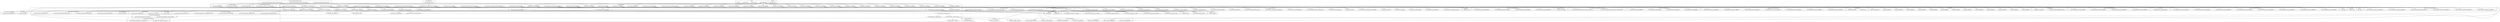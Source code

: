 digraph {
graph [overlap=false]
subgraph cluster_Moose_Meta_Class_Immutable_Trait {
	label="Moose::Meta::Class::Immutable::Trait";
	"Moose::Meta::Class::Immutable::Trait::BEGIN@2";
	"Moose::Meta::Class::Immutable::Trait::BEGIN@10";
	"Moose::Meta::Class::Immutable::Trait::BEGIN@13";
	"Moose::Meta::Class::Immutable::Trait::BEGIN@15";
	"Moose::Meta::Class::Immutable::Trait::BEGIN@9";
	"Moose::Meta::Class::Immutable::Trait::BEGIN@12";
}
subgraph cluster_Moose_Meta_Role_Composite {
	label="Moose::Meta::Role::Composite";
	"Moose::Meta::Role::Composite::name";
}
subgraph cluster_Moose_Meta_Method_Overridden {
	label="Moose::Meta::Method::Overridden";
	"Moose::Meta::Method::Overridden::BEGIN@12";
	"Moose::Meta::Method::Overridden::BEGIN@10";
	"Moose::Meta::Method::Overridden::BEGIN@2";
	"Moose::Meta::Method::Overridden::BEGIN@9";
}
subgraph cluster_List_MoreUtils {
	label="List::MoreUtils";
	"List::MoreUtils::any";
}
subgraph cluster_warnings {
	label="warnings";
	"warnings::import";
}
subgraph cluster_Data_OptList {
	label="Data::OptList";
	"Data::OptList::mkopt";
}
subgraph cluster_Class_MOP_Mixin_HasMethods {
	label="Class::MOP::Mixin::HasMethods";
	"Class::MOP::Mixin::HasMethods::has_method";
	"Class::MOP::Mixin::HasMethods::_add_meta_method";
}
subgraph cluster_Moose_Meta_Role {
	label="Moose::Meta::Role";
	"Moose::Meta::Role::calculate_all_roles";
	"Moose::Meta::Role::excludes_role";
}
subgraph cluster_Moose {
	label="Moose";
	"Moose::init_meta";
	"Moose::BEGIN@28";
	"Moose::has";
	"Moose::extends";
}
subgraph cluster_Moose_Meta_Method_Augmented {
	label="Moose::Meta::Method::Augmented";
	"Moose::Meta::Method::Augmented::BEGIN@12";
	"Moose::Meta::Method::Augmented::BEGIN@9";
	"Moose::Meta::Method::Augmented::BEGIN@2";
	"Moose::Meta::Method::Augmented::BEGIN@10";
}
subgraph cluster_Sub_Install {
	label="Sub::Install";
	"Sub::Install::__ANON__[Sub/Install.pm:284]";
}
subgraph cluster_Class_MOP_Class_Immutable_Moose_Meta_Class {
	label="Class::MOP::Class::Immutable::Moose::Meta::Class";
	"Class::MOP::Class::Immutable::Moose::Meta::Class::calculate_all_roles";
	"Class::MOP::Class::Immutable::Moose::Meta::Class::linearized_isa";
}
subgraph cluster_Moose_Meta_Method_Meta {
	label="Moose::Meta::Method::Meta";
	"Moose::Meta::Method::Meta::BEGIN@10";
	"Moose::Meta::Method::Meta::BEGIN@13";
	"Moose::Meta::Method::Meta::BEGIN@3";
	"Moose::Meta::Method::Meta::BEGIN@11";
}
subgraph cluster_Moose_Meta_Method_Constructor {
	label="Moose::Meta::Method::Constructor";
	"Moose::Meta::Method::Constructor::BEGIN@11";
	"Moose::Meta::Method::Constructor::BEGIN@3";
	"Moose::Meta::Method::Constructor::BEGIN@18";
	"Moose::Meta::Method::Constructor::BEGIN@13";
	"Moose::Meta::Method::Constructor::BEGIN@10";
	"Moose::Meta::Method::Constructor::BEGIN@16";
	"Moose::Meta::Method::Constructor::BEGIN@14";
	"Moose::Meta::Method::Constructor::BEGIN@15";
}
subgraph cluster_Moose_Meta_Mixin_AttributeCore {
	label="Moose::Meta::Mixin::AttributeCore";
	"Moose::Meta::Mixin::AttributeCore::has_trigger";
	"Moose::Meta::Mixin::AttributeCore::type_constraint";
	"Moose::Meta::Mixin::AttributeCore::is_required";
	"Moose::Meta::Mixin::AttributeCore::is_lazy";
}
subgraph cluster_metaclass {
	label="metaclass";
	"metaclass::import";
}
subgraph cluster_Scalar_Util {
	label="Scalar::Util";
	"Scalar::Util::blessed";
}
subgraph cluster_UNIVERSAL {
	label="UNIVERSAL";
	"UNIVERSAL::isa";
	"UNIVERSAL::can";
}
subgraph cluster_Moose_Meta_Class {
	label="Moose::Meta::Class";
	"Moose::Meta::Class::_inline_params";
	"Moose::Meta::Class::_inline_check_required_attr";
	"Moose::Meta::Class::_base_metaclasses";
	"Moose::Meta::Class::BEGIN@13";
	"Moose::Meta::Class::initialize";
	"Moose::Meta::Class::_anon_package_prefix";
	"Moose::Meta::Class::error_class";
	"Moose::Meta::Class::CORE:match";
	"Moose::Meta::Class::add_attribute";
	"Moose::Meta::Class::calculate_all_roles";
	"Moose::Meta::Class::BEGIN@22";
	"Moose::Meta::Class::__ANON__[Moose/Meta/Class.pm:37]";
	"Moose::Meta::Class::_inline_triggers";
	"Moose::Meta::Class::_process_attribute";
	"Moose::Meta::Class::excludes_role";
	"Moose::Meta::Class::_immutable_options";
	"Moose::Meta::Class::BEGIN@23";
	"Moose::Meta::Class::calculate_all_roles_with_inheritance";
	"Moose::Meta::Class::BEGIN@27";
	"Moose::Meta::Class::_inline_init_attr_from_constructor";
	"Moose::Meta::Class::BEGIN@3";
	"Moose::Meta::Class::BEGIN@18";
	"Moose::Meta::Class::_call_all_triggers";
	"Moose::Meta::Class::_inline_extra_init";
	"Moose::Meta::Class::_inline_throw_error";
	"Moose::Meta::Class::BEGIN@26";
	"Moose::Meta::Class::_get_role_applications";
	"Moose::Meta::Class::_process_new_attribute";
	"Moose::Meta::Class::add_role";
	"Moose::Meta::Class::_inline_raise_error";
	"Moose::Meta::Class::__ANON__[Moose/Meta/Class.pm:43]";
	"Moose::Meta::Class::new_object";
	"Moose::Meta::Class::_inline_BUILDALL";
	"Moose::Meta::Class::CORE:subst";
	"Moose::Meta::Class::BEGIN@19";
	"Moose::Meta::Class::create";
	"Moose::Meta::Class::BEGIN@28";
	"Moose::Meta::Class::BEGIN@21";
	"Moose::Meta::Class::BEGIN@14";
	"Moose::Meta::Class::_generate_fallback_constructor";
	"Moose::Meta::Class::BEGIN@15";
	"Moose::Meta::Class::CORE:sort";
	"Moose::Meta::Class::_inline_create_error";
	"Moose::Meta::Class::BEGIN@16";
	"Moose::Meta::Class::BEGIN@25";
	"Moose::Meta::Class::roles";
	"Moose::Meta::Class::_eval_environment";
	"Moose::Meta::Class::add_role_application";
	"Moose::Meta::Class::BEGIN@17";
	"Moose::Meta::Class::BEGIN@24";
	"Moose::Meta::Class::_meta_method_class";
	"Moose::Meta::Class::_inline_init_attr_from_default";
	"Moose::Meta::Class::superclasses";
	"Moose::Meta::Class::BEGIN@10";
	"Moose::Meta::Class::BEGIN@11";
	"Moose::Meta::Class::_inline_slot_initializer";
	"Moose::Meta::Class::_inline_BUILDARGS";
	"Moose::Meta::Class::_anon_cache_key";
	"Moose::Meta::Class::BEGIN@31";
	"Moose::Meta::Class::_fixup_attributes_after_rebless";
	"Moose::Meta::Class::BEGIN@29";
}
subgraph cluster_Moose_Meta_Method_Destructor {
	label="Moose::Meta::Method::Destructor";
	"Moose::Meta::Method::Destructor::BEGIN@17";
	"Moose::Meta::Method::Destructor::BEGIN@11";
	"Moose::Meta::Method::Destructor::BEGIN@10";
	"Moose::Meta::Method::Destructor::BEGIN@13";
	"Moose::Meta::Method::Destructor::BEGIN@15";
	"Moose::Meta::Method::Destructor::BEGIN@3";
	"Moose::Meta::Method::Destructor::BEGIN@14";
}
subgraph cluster_Class_Load {
	label="Class::Load";
	"Class::Load::load_class";
}
subgraph cluster_Sub_Exporter {
	label="Sub::Exporter";
	"Sub::Exporter::__ANON__[Sub/Exporter.pm:756]";
	"Sub::Exporter::setup_exporter";
}
subgraph cluster_Class_MOP_Object {
	label="Class::MOP::Object";
	"Class::MOP::Object::meta";
}
subgraph cluster_base {
	label="base";
	"base::import";
}
subgraph cluster_strict {
	label="strict";
	"strict::import";
}
subgraph cluster_Moose_Util {
	label="Moose::Util";
	"Moose::Util::BEGIN@17";
	"Moose::Util::apply_all_roles";
	"Moose::Util::BEGIN@13";
	"Moose::Util::BEGIN@12";
	"Moose::Util::BEGIN@20";
	"Moose::Util::BEGIN@2";
	"Moose::Util::BEGIN@9";
	"Moose::Util::BEGIN@14";
	"Moose::Util::BEGIN@10";
	"Moose::Util::BEGIN@16";
	"Moose::Util::BEGIN@15";
	"Moose::Util::BEGIN@21";
	"Moose::Util::BEGIN@19";
	"Moose::Util::BEGIN@18";
}
subgraph cluster_Class_MOP_Class {
	label="Class::MOP::Class";
	"Class::MOP::Class::_check_metaclass_compatibility";
	"Class::MOP::Class::class_precedence_list";
	"Class::MOP::Class::make_immutable";
	"Class::MOP::Class::initialize";
	"Class::MOP::Class::_inline_slot_initializers";
	"Class::MOP::Class::_inline_slot_initializer";
	"Class::MOP::Class::_inline_new_object";
	"Class::MOP::Class::_inline_fallback_constructor";
	"Class::MOP::Class::get_all_attributes";
	"Class::MOP::Class::_base_metaclasses";
	"Class::MOP::Class::_force_rebless_instance";
	"Class::MOP::Class::find_all_methods_by_name";
	"Class::MOP::Class::_superclasses_updated";
	"Class::MOP::Class::_can_fix_metaclass_incompatibility";
	"Class::MOP::Class::create";
	"Class::MOP::Class::find_method_by_name";
	"Class::MOP::Class::superclasses";
	"Class::MOP::Class::_eval_environment";
	"Class::MOP::Class::_fixup_attributes_after_rebless";
	"Class::MOP::Class::new_object";
	"Class::MOP::Class::_immutable_options";
}
subgraph cluster_Class_MOP {
	label="Class::MOP";
	"Class::MOP::class_of";
	"Class::MOP::get_metaclass_by_name";
}
subgraph cluster_Moose_Error_Default {
	label="Moose::Error::Default";
	"Moose::Error::Default::BEGIN@12";
	"Moose::Error::Default::BEGIN@10";
	"Moose::Error::Default::BEGIN@13";
	"Moose::Error::Default::_inline_new";
	"Moose::Error::Default::BEGIN@15";
	"Moose::Error::Default::BEGIN@9";
	"Moose::Error::Default::BEGIN@2";
	"Moose::Error::Default::BEGIN@17";
}
subgraph cluster_Class_MOP_Method_Constructor {
	label="Class::MOP::Method::Constructor";
	"Class::MOP::Method::Constructor::_eval_environment";
}
subgraph cluster_Exporter {
	label="Exporter";
	"Exporter::import";
}
subgraph cluster_Class_MOP_MiniTrait {
	label="Class::MOP::MiniTrait";
	"Class::MOP::MiniTrait::apply";
}
subgraph cluster_Moose_Object {
	label="Moose::Object";
	"Moose::Object::new";
	"Moose::Object::BUILDALL";
}
subgraph cluster_Class_MOP_Class_ {
	label="Class::MOP::Class:";
	"Class::MOP::Class:::around";
}
subgraph cluster_Class_MOP_Package {
	label="Class::MOP::Package";
	"Class::MOP::Package::name";
	"Class::MOP::Package::create";
	"Class::MOP::Package::create_anon";
}
subgraph cluster_Moose_Meta_Attribute {
	label="Moose::Meta::Attribute";
	"Moose::Meta::Attribute::_inline_throw_error";
	"Moose::Meta::Attribute::_check_associated_methods";
	"Moose::Meta::Attribute::_inline_set_value";
	"Moose::Meta::Attribute::interpolate_class_and_new";
}
subgraph cluster_Class_MOP_Mixin_AttributeCore {
	label="Class::MOP::Mixin::AttributeCore";
	"Class::MOP::Mixin::AttributeCore::has_default";
	"Class::MOP::Mixin::AttributeCore::default";
	"Class::MOP::Mixin::AttributeCore::name";
	"Class::MOP::Mixin::AttributeCore::init_arg";
	"Class::MOP::Mixin::AttributeCore::has_builder";
	"Class::MOP::Mixin::AttributeCore::has_initializer";
}
subgraph cluster_Class_MOP_Mixin_HasAttributes {
	label="Class::MOP::Mixin::HasAttributes";
	"Class::MOP::Mixin::HasAttributes::add_attribute";
	"Class::MOP::Mixin::HasAttributes::attribute_metaclass";
}
subgraph cluster_Class_MOP_Method {
	label="Class::MOP::Method";
	"Class::MOP::Method::body";
}
subgraph cluster_Moose_Meta_TypeConstraint {
	label="Moose::Meta::TypeConstraint";
	"Moose::Meta::TypeConstraint::has_message";
	"Moose::Meta::TypeConstraint::_compiled_type_constraint";
	"Moose::Meta::TypeConstraint::has_coercion";
	"Moose::Meta::TypeConstraint::inline_environment";
	"Moose::Meta::TypeConstraint::_default_message";
}
subgraph cluster_Moose_Meta_Role_Application_ToClass {
	label="Moose::Meta::Role::Application::ToClass";
	"Moose::Meta::Role::Application::ToClass::check_role_exclusions";
	"Moose::Meta::Role::Application::ToClass::apply";
	"Moose::Meta::Role::Application::ToClass::apply_attributes";
}
"Moose::Meta::Class::BEGIN@28" -> "Sub::Exporter::__ANON__[Sub/Exporter.pm:756]";
"Moose::Meta::Class::BEGIN@25" -> "Moose::Meta::Method::Constructor::BEGIN@3";
"Moose::Meta::Class::_inline_check_required_attr" -> "Class::MOP::Mixin::AttributeCore::has_default";
"Moose::BEGIN@28" -> "Moose::Meta::Class::BEGIN@22";
"Class::MOP::Mixin::AttributeCore::default" -> "Moose::Meta::Class::__ANON__[Moose/Meta/Class.pm:37]";
"Moose::Meta::Class::_inline_extra_init" -> "Moose::Meta::Class::_inline_triggers";
"Moose::Meta::Class::BEGIN@26" -> "Moose::Meta::Method::Destructor::BEGIN@17";
"Moose::Meta::Class::create" -> "Moose::Util::apply_all_roles";
"Moose::Meta::Class::_inline_BUILDALL" -> "Class::MOP::Class::find_all_methods_by_name";
"Moose::BEGIN@28" -> "Moose::Meta::Class::BEGIN@27";
"Moose::Meta::Class::_inline_init_attr_from_default" -> "Moose::Meta::Mixin::AttributeCore::is_lazy";
"Moose::Meta::Class::BEGIN@13" -> "Exporter::import";
"Moose::Meta::Class::BEGIN@19" -> "Exporter::import";
"Moose::Meta::Class::BEGIN@15" -> "Exporter::import";
"Moose::Meta::Class::BEGIN@17" -> "Exporter::import";
"Moose::Meta::Class::BEGIN@18" -> "Exporter::import";
"Moose::BEGIN@28" -> "Moose::Meta::Class::BEGIN@3";
"Moose::Meta::Class::_inline_create_error" -> "Class::Load::load_class";
"Moose::Meta::Class::superclasses" -> "Class::Load::load_class";
"Moose::Meta::Class::add_attribute" -> "Moose::Meta::Attribute::_check_associated_methods";
"Moose::Meta::Class::create" -> "Class::MOP::Class::create";
"Moose::Meta::Class::calculate_all_roles" -> "Moose::Meta::Role::calculate_all_roles";
"Moose::Meta::Class::_eval_environment" -> "Class::MOP::Class::_eval_environment";
"Moose::Meta::Class::_inline_create_error" -> "Moose::Error::Default::_inline_new";
"Moose::Meta::Class::excludes_role" -> "Moose::Meta::Role::excludes_role";
"Moose::Meta::Class::BEGIN@27" -> "Moose::Meta::Method::Meta::BEGIN@11";
"Moose::BEGIN@28" -> "Moose::Meta::Class::BEGIN@21";
"Moose::Meta::Class::BEGIN@28" -> "Moose::Util::BEGIN@21";
"Moose::Meta::Class::BEGIN@23" -> "Moose::Error::Default::BEGIN@17";
"Moose::Meta::Class::BEGIN@23" -> "Moose::Error::Default::BEGIN@10";
"Moose::BEGIN@28" -> "Moose::Meta::Class::BEGIN@16";
"Moose::Meta::Class::BEGIN@28" -> "Moose::Util::BEGIN@17";
"Moose::Meta::Role::Application::ToClass::apply" -> "Moose::Meta::Class::add_role_application";
"Moose::Meta::Class::_process_new_attribute" -> "Moose::Meta::Attribute::interpolate_class_and_new";
"Class::MOP::Class::_inline_slot_initializer" -> "Moose::Meta::Class::_inline_init_attr_from_default";
"Moose::Meta::Class::BEGIN@25" -> "Moose::Meta::Method::Constructor::BEGIN@16";
"Moose::Meta::Class::_inline_slot_initializer" -> "Moose::Meta::Class::_inline_check_required_attr";
"Moose::Meta::Class::_inline_triggers" -> "Class::MOP::Class::get_all_attributes";
"Moose::Meta::Class::_eval_environment" -> "Class::MOP::Class::get_all_attributes";
"Moose::Meta::Class::_call_all_triggers" -> "Class::MOP::Class::get_all_attributes";
"Moose::Meta::Class::add_role_application" -> "Scalar::Util::blessed";
"Moose::Meta::Class::_anon_cache_key" -> "Scalar::Util::blessed";
"Moose::Meta::Class::add_attribute" -> "Scalar::Util::blessed";
"Moose::Meta::Class::add_role" -> "Scalar::Util::blessed";
"Moose::Meta::Class::BEGIN@23" -> "Moose::Error::Default::BEGIN@13";
"Moose::Meta::Class::BEGIN@28" -> "Moose::Util::BEGIN@20";
"Moose::Meta::Class::superclasses" -> "Class::MOP::Class::superclasses";
"Moose::Meta::Class::BEGIN@28" -> "Moose::Util::BEGIN@10";
"Moose::Meta::Class::_inline_create_error" -> "Class::MOP::Object::meta";
"Moose::BEGIN@28" -> "Moose::Meta::Class::BEGIN@19";
"Moose::BEGIN@28" -> "Moose::Meta::Class::BEGIN@15";
"Moose::Meta::Class::calculate_all_roles_with_inheritance" -> "Class::MOP::Class::Immutable::Moose::Meta::Class::linearized_isa";
"Moose::BEGIN@28" -> "Moose::Meta::Class::BEGIN@25";
"Class::MOP::Method::Constructor::_eval_environment" -> "Moose::Meta::Class::_eval_environment";
"Moose::BEGIN@28" -> "Moose::Meta::Class::BEGIN@10";
"Moose::Meta::Class::BEGIN@26" -> "Moose::Meta::Method::Destructor::BEGIN@13";
"Moose::Meta::Class::excludes_role" -> "Class::MOP::Class::class_precedence_list";
"Class::MOP::Class::_check_metaclass_compatibility" -> "Moose::Meta::Class::_base_metaclasses";
"Class::MOP::Class::_can_fix_metaclass_incompatibility" -> "Moose::Meta::Class::_base_metaclasses";
"metaclass::import" -> "Moose::Meta::Class::initialize";
"Moose::init_meta" -> "Moose::Meta::Class::initialize";
"Class::MOP::Package::create" -> "Moose::Meta::Class::initialize";
"Moose::Meta::Class::_inline_check_required_attr" -> "Class::MOP::Mixin::AttributeCore::has_builder";
"Moose::Meta::Class::excludes_role" -> "Class::MOP::class_of";
"Moose::Meta::Class::calculate_all_roles_with_inheritance" -> "Class::MOP::class_of";
"Moose::Meta::Class::superclasses" -> "Class::MOP::class_of";
"Moose::BEGIN@28" -> "Moose::Meta::Class::BEGIN@23";
"Class::MOP::Class::_inline_slot_initializer" -> "Moose::Meta::Class::_inline_init_attr_from_constructor";
"Moose::Meta::Class::_inline_create_error" -> "Class::MOP::Mixin::HasMethods::has_method";
"Moose::Meta::Class::new_object" -> "Moose::Meta::Class::_call_all_triggers";
"Moose::Meta::Class::_fixup_attributes_after_rebless" -> "Moose::Meta::Class::_call_all_triggers";
"Moose::Meta::Class::_inline_check_required_attr" -> "UNIVERSAL::can";
"Moose::Meta::Class::add_attribute" -> "UNIVERSAL::can";
"Moose::Meta::Class::_inline_triggers" -> "UNIVERSAL::can";
"Moose::Meta::Class::excludes_role" -> "UNIVERSAL::can";
"Moose::Meta::Class::calculate_all_roles_with_inheritance" -> "UNIVERSAL::can";
"Moose::Meta::Class::_call_all_triggers" -> "UNIVERSAL::can";
"Moose::Meta::Class::new_object" -> "UNIVERSAL::can";
"Moose::Meta::Class::_eval_environment" -> "UNIVERSAL::can";
"Moose::Meta::Class::_inline_init_attr_from_default" -> "UNIVERSAL::can";
"Moose::Meta::Class::BEGIN@22" -> "Moose::Meta::Method::Augmented::BEGIN@12";
"Moose::BEGIN@28" -> "Moose::Meta::Class::BEGIN@26";
"Moose::Meta::Class::_immutable_options" -> "Class::MOP::Class::_immutable_options";
"Class::MOP::Mixin::AttributeCore::default" -> "Moose::Meta::Class::__ANON__[Moose/Meta/Class.pm:43]";
"Moose::Meta::Class::BEGIN@28" -> "Moose::Util::BEGIN@12";
"Moose::Meta::Class::_base_metaclasses" -> "Moose::Meta::Class::CORE:subst";
"Moose::Meta::Class::BEGIN@31" -> "base::import";
"Moose::BEGIN@28" -> "Moose::Meta::Class::BEGIN@14";
"Moose::Meta::Class::BEGIN@24" -> "Moose::Meta::Class::Immutable::Trait::BEGIN@10";
"Moose::Meta::Class::_inline_triggers" -> "Moose::Meta::Class::CORE:sort";
"Moose::Meta::Class::_eval_environment" -> "Moose::Meta::Class::CORE:sort";
"Moose::Meta::Class::_anon_cache_key" -> "Moose::Meta::Class::CORE:sort";
"Moose::Meta::Class::_inline_triggers" -> "Moose::Meta::Mixin::AttributeCore::has_trigger";
"Moose::Meta::Class::_call_all_triggers" -> "Moose::Meta::Mixin::AttributeCore::has_trigger";
"Moose::Meta::Class::_eval_environment" -> "Moose::Meta::Mixin::AttributeCore::has_trigger";
"Moose::BEGIN@28" -> "Moose::Meta::Class::BEGIN@17";
"Moose::Meta::Class::BEGIN@11" -> "warnings::import";
"Class::MOP::Class::_check_metaclass_compatibility" -> "Moose::Meta::Class::superclasses";
"Class::MOP::Class::create" -> "Moose::Meta::Class::superclasses";
"Class::MOP::Class::class_precedence_list" -> "Moose::Meta::Class::superclasses";
"Moose::init_meta" -> "Moose::Meta::Class::superclasses";
"Class::MOP::Class:::around" -> "Moose::Meta::Class::superclasses";
"Class::MOP::Class::_superclasses_updated" -> "Moose::Meta::Class::superclasses";
"Moose::extends" -> "Moose::Meta::Class::superclasses";
"Moose::Meta::Class::BEGIN@21" -> "Moose::Meta::Method::Overridden::BEGIN@12";
"Class::MOP::Class::_inline_slot_initializers" -> "Moose::Meta::Class::_inline_slot_initializer";
"Moose::Meta::Class::new_object" -> "Class::MOP::Class::new_object";
"Moose::Meta::Class::_inline_check_required_attr" -> "Moose::Meta::Mixin::AttributeCore::is_required";
"Moose::Meta::Class::BEGIN@26" -> "Moose::Meta::Method::Destructor::BEGIN@14";
"Moose::Meta::Class::BEGIN@25" -> "Moose::Meta::Method::Constructor::BEGIN@15";
"Moose::Meta::Class::_eval_environment" -> "Moose::Meta::TypeConstraint::inline_environment";
"Moose::Meta::Class::_process_new_attribute" -> "Class::MOP::Mixin::HasAttributes::attribute_metaclass";
"Moose::Meta::Class::BEGIN@28" -> "Moose::Util::BEGIN@16";
"Moose::Meta::Class::calculate_all_roles" -> "Class::MOP::Package::name";
"Moose::Meta::Class::calculate_all_roles_with_inheritance" -> "Class::MOP::Package::name";
"Moose::Meta::Class::_anon_cache_key" -> "Class::MOP::Package::name";
"Moose::Meta::Class::BEGIN@23" -> "Moose::Error::Default::BEGIN@9";
"Moose::Meta::Class::add_role_application" -> "Moose::Meta::Class::_get_role_applications";
"Moose::Meta::Class::BEGIN@21" -> "Moose::Meta::Method::Overridden::BEGIN@9";
"Moose::Meta::Role::Application::ToClass::apply" -> "Moose::Meta::Class::add_role";
"Moose::Object::new" -> "Moose::Meta::Class::new_object";
"Moose::Meta::Class::_inline_extra_init" -> "Moose::Meta::Class::_inline_BUILDALL";
"Moose::Meta::Class::initialize" -> "Class::MOP::Class::initialize";
"Moose::Meta::Class::_eval_environment" -> "Moose::Meta::TypeConstraint::_compiled_type_constraint";
"Moose::Meta::Class::new_object" -> "Moose::Object::BUILDALL";
"Moose::Meta::Class::_inline_throw_error" -> "Moose::Meta::Class::_inline_create_error";
"Moose::Meta::Class::BEGIN@22" -> "Moose::Meta::Method::Augmented::BEGIN@9";
"Moose::BEGIN@28" -> "Moose::Meta::Class::BEGIN@11";
"Moose::Meta::Class::_fixup_attributes_after_rebless" -> "Class::MOP::Class::_fixup_attributes_after_rebless";
"Moose::Meta::Class::BEGIN@10" -> "strict::import";
"Moose::Meta::Class::BEGIN@26" -> "Moose::Meta::Method::Destructor::BEGIN@15";
"Moose::Meta::Class::BEGIN@28" -> "Moose::Util::BEGIN@14";
"Moose::BEGIN@28" -> "Moose::Meta::Class::BEGIN@13";
"Moose::Meta::Class::calculate_all_roles_with_inheritance" -> "Class::MOP::Class::Immutable::Moose::Meta::Class::calculate_all_roles";
"Moose::Meta::Class::_inline_slot_initializer" -> "Class::MOP::Class::_inline_slot_initializer";
"Moose::Meta::Class::_process_attribute" -> "Moose::Meta::Class::CORE:match";
"Moose::Meta::Class::BEGIN@25" -> "Moose::Meta::Method::Constructor::BEGIN@14";
"Class::MOP::Class:::around" -> "Moose::Meta::Class::calculate_all_roles";
"Moose::Meta::Class::calculate_all_roles_with_inheritance" -> "Moose::Meta::Class::calculate_all_roles";
"Moose::Meta::Class::BEGIN@26" -> "Moose::Meta::Method::Destructor::BEGIN@10";
"Moose::Meta::Class::BEGIN@25" -> "Moose::Meta::Method::Constructor::BEGIN@10";
"Moose::Meta::Class::BEGIN@28" -> "Moose::Util::BEGIN@19";
"Moose::Meta::Class::_inline_init_attr_from_constructor" -> "Moose::Meta::Attribute::_inline_set_value";
"Moose::Meta::Class::BEGIN@23" -> "Moose::Error::Default::BEGIN@2";
"Moose::Meta::Class::_inline_check_required_attr" -> "Class::MOP::Mixin::AttributeCore::init_arg";
"Moose::Meta::Class::_inline_init_attr_from_constructor" -> "Class::MOP::Mixin::AttributeCore::init_arg";
"Moose::Meta::Class::add_role" -> "Moose::Meta::Class::roles";
"Moose::Meta::Class::excludes_role" -> "Moose::Meta::Class::roles";
"Moose::Meta::Class::calculate_all_roles" -> "Moose::Meta::Class::roles";
"Moose::Meta::Class::BEGIN@28" -> "Moose::Util::BEGIN@9";
"Moose::BEGIN@28" -> "Moose::Meta::Class::BEGIN@29";
"Moose::Meta::Class::BEGIN@23" -> "Moose::Error::Default::BEGIN@15";
"Moose::Meta::Class::BEGIN@24" -> "Moose::Meta::Class::Immutable::Trait::BEGIN@12";
"Moose::Meta::Class::_eval_environment" -> "Moose::Meta::TypeConstraint::has_message";
"Moose::Meta::Class::BEGIN@28" -> "Moose::Util::BEGIN@15";
"Moose::Meta::Class::BEGIN@23" -> "Class::MOP::MiniTrait::apply";
"Moose::Meta::Class::BEGIN@24" -> "Moose::Meta::Class::Immutable::Trait::BEGIN@2";
"Moose::Meta::Class::add_attribute" -> "Moose::Meta::Class::_process_attribute";
"Moose::Meta::Class::BEGIN@26" -> "Moose::Meta::Method::Destructor::BEGIN@11";
"Class::MOP::Class::make_immutable" -> "Moose::Meta::Class::_immutable_options";
"Moose::Meta::Class::BEGIN@16" -> "Sub::Install::__ANON__[Sub/Install.pm:284]";
"Class::MOP::Class:::around" -> "Moose::Meta::Class::calculate_all_roles_with_inheritance";
"Moose::Meta::Class::_eval_environment" -> "Moose::Meta::TypeConstraint::_default_message";
"Moose::Meta::Class::_anon_cache_key" -> "Data::OptList::mkopt";
"Moose::Meta::Class::superclasses" -> "Data::OptList::mkopt";
"Moose::Meta::Class::BEGIN@27" -> "Moose::Meta::Method::Meta::BEGIN@3";
"Moose::Meta::Class::_eval_environment" -> "Moose::Meta::Mixin::AttributeCore::type_constraint";
"Moose::Meta::Class::calculate_all_roles_with_inheritance" -> "Moose::Meta::Role::Composite::name";
"Moose::Meta::Class::calculate_all_roles" -> "Moose::Meta::Role::Composite::name";
"Class::MOP::Class::_inline_fallback_constructor" -> "Moose::Meta::Class::_generate_fallback_constructor";
"Class::MOP::Mixin::HasMethods::_add_meta_method" -> "Moose::Meta::Class::_meta_method_class";
"Moose::Meta::Class::add_attribute" -> "Class::MOP::Mixin::HasAttributes::add_attribute";
"Moose::BEGIN@28" -> "Moose::Meta::Class::BEGIN@31";
"Class::MOP::Class::_inline_new_object" -> "Moose::Meta::Class::_inline_params";
"Moose::Meta::Class::BEGIN@28" -> "Moose::Util::BEGIN@13";
"Class::MOP::Package::create_anon" -> "Moose::Meta::Class::_anon_package_prefix";
"Moose::Meta::Class::_inline_create_error" -> "Moose::Meta::Class::error_class";
"Moose::Meta::Role::Application::ToClass::check_role_exclusions" -> "Moose::Meta::Class::excludes_role";
"Moose::Meta::Class::BEGIN@28" -> "Moose::Util::BEGIN@2";
"Moose::Meta::Class::BEGIN@28" -> "Sub::Exporter::setup_exporter";
"Moose::Meta::Class::BEGIN@25" -> "Moose::Meta::Method::Constructor::BEGIN@13";
"Moose::Meta::Class::_inline_BUILDARGS" -> "Class::MOP::Class::find_method_by_name";
"Moose::Meta::Attribute::_inline_throw_error" -> "Moose::Meta::Class::_inline_throw_error";
"Moose::Meta::Class::_inline_BUILDARGS" -> "Moose::Meta::Class::_inline_throw_error";
"Class::MOP::Class::_inline_new_object" -> "Moose::Meta::Class::_inline_extra_init";
"Moose::Meta::Class::_process_attribute" -> "Moose::Meta::Class::_process_new_attribute";
"Moose::Meta::Class::_inline_throw_error" -> "Moose::Meta::Class::_inline_raise_error";
"Moose::Meta::Class::BEGIN@21" -> "Moose::Meta::Method::Overridden::BEGIN@10";
"Moose::Meta::Class::BEGIN@22" -> "Moose::Meta::Method::Augmented::BEGIN@10";
"Moose::Meta::Class::_inline_init_attr_from_constructor" -> "Class::MOP::Mixin::AttributeCore::has_initializer";
"Moose::Meta::Class::add_attribute" -> "UNIVERSAL::isa";
"Moose::Meta::Class::add_role" -> "UNIVERSAL::isa";
"Moose::Meta::Class::add_role_application" -> "UNIVERSAL::isa";
"Moose::Meta::Class::superclasses" -> "UNIVERSAL::isa";
"Moose::BEGIN@28" -> "Moose::Meta::Class::BEGIN@28";
"Moose::Meta::Class::_base_metaclasses" -> "Class::MOP::Class::_base_metaclasses";
"Moose::Meta::Class::_eval_environment" -> "Moose::Meta::TypeConstraint::has_coercion";
"Moose::Meta::Class::BEGIN@24" -> "Moose::Meta::Class::Immutable::Trait::BEGIN@13";
"Moose::Meta::Class::BEGIN@27" -> "Moose::Meta::Method::Meta::BEGIN@10";
"Class::MOP::Package::create_anon" -> "Moose::Meta::Class::_anon_cache_key";
"Moose::Meta::Class::BEGIN@21" -> "Moose::Meta::Method::Overridden::BEGIN@2";
"Moose::Meta::Class::BEGIN@26" -> "Moose::Meta::Method::Destructor::BEGIN@3";
"Class::MOP::Class::_force_rebless_instance" -> "Moose::Meta::Class::_fixup_attributes_after_rebless";
"Moose::Meta::Class::initialize" -> "Class::MOP::get_metaclass_by_name";
"Moose::Meta::Class::BEGIN@24" -> "Moose::Meta::Class::Immutable::Trait::BEGIN@9";
"Moose::Meta::Class::BEGIN@25" -> "Moose::Meta::Method::Constructor::BEGIN@18";
"Moose::Meta::Class::BEGIN@27" -> "Moose::Meta::Method::Meta::BEGIN@13";
"Moose::Meta::Role::Application::ToClass::apply_attributes" -> "Moose::Meta::Class::add_attribute";
"Moose::has" -> "Moose::Meta::Class::add_attribute";
"Moose::Meta::Class::CORE:sort" -> "Class::MOP::Mixin::AttributeCore::name";
"Moose::Meta::Class::_inline_slot_initializer" -> "Class::MOP::Mixin::AttributeCore::name";
"Moose::Meta::Class::BEGIN@28" -> "Moose::Util::BEGIN@18";
"Moose::Meta::Class::BEGIN@24" -> "Moose::Meta::Class::Immutable::Trait::BEGIN@15";
"Moose::BEGIN@28" -> "Moose::Meta::Class::BEGIN@18";
"Moose::Meta::Class::BEGIN@25" -> "Moose::Meta::Method::Constructor::BEGIN@11";
"Class::MOP::Package::create_anon" -> "Moose::Meta::Class::create";
"Moose::Meta::Class::_eval_environment" -> "List::MoreUtils::any";
"Moose::Meta::Class::BEGIN@23" -> "Moose::Error::Default::BEGIN@12";
"Moose::Meta::Class::_inline_BUILDARGS" -> "Class::MOP::Method::body";
"Moose::BEGIN@28" -> "Moose::Meta::Class::BEGIN@24";
"Moose::Meta::Class::BEGIN@22" -> "Moose::Meta::Method::Augmented::BEGIN@2";
"Moose::Meta::Class::_inline_params" -> "Moose::Meta::Class::_inline_BUILDARGS";
}
